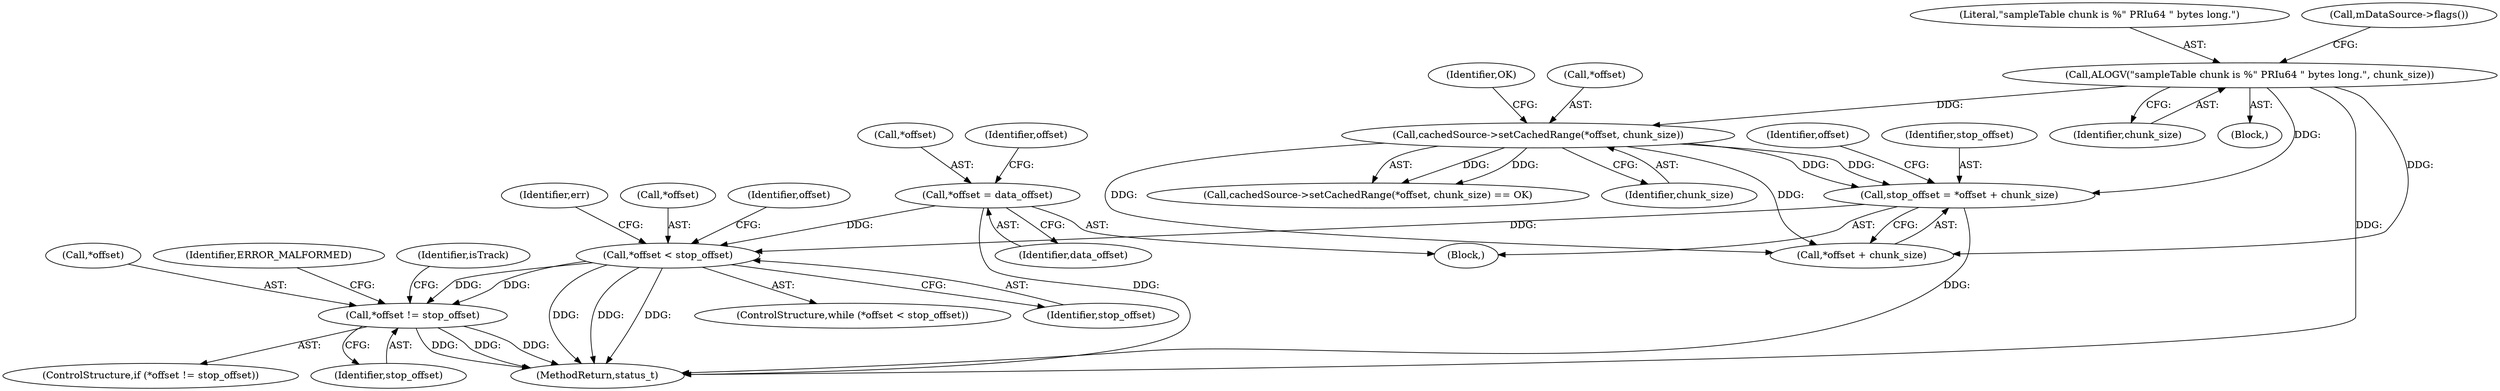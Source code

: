 digraph "0_Android_6fe85f7e15203e48df2cc3e8e1c4bc6ad49dc968@pointer" {
"1000479" [label="(Call,*offset < stop_offset)"];
"1000474" [label="(Call,*offset = data_offset)"];
"1000468" [label="(Call,stop_offset = *offset + chunk_size)"];
"1000395" [label="(Call,cachedSource->setCachedRange(*offset, chunk_size))"];
"1000378" [label="(Call,ALOGV(\"sampleTable chunk is %\" PRIu64 \" bytes long.\", chunk_size))"];
"1000500" [label="(Call,*offset != stop_offset)"];
"1000479" [label="(Call,*offset < stop_offset)"];
"1000379" [label="(Literal,\"sampleTable chunk is %\" PRIu64 \" bytes long.\")"];
"1000368" [label="(Block,)"];
"1000399" [label="(Identifier,OK)"];
"1000501" [label="(Call,*offset)"];
"1000380" [label="(Identifier,chunk_size)"];
"1000499" [label="(ControlStructure,if (*offset != stop_offset))"];
"1000486" [label="(Identifier,err)"];
"1000506" [label="(Identifier,ERROR_MALFORMED)"];
"1000508" [label="(Identifier,isTrack)"];
"1000475" [label="(Call,*offset)"];
"1000394" [label="(Call,cachedSource->setCachedRange(*offset, chunk_size) == OK)"];
"1002927" [label="(MethodReturn,status_t)"];
"1000395" [label="(Call,cachedSource->setCachedRange(*offset, chunk_size))"];
"1000398" [label="(Identifier,chunk_size)"];
"1000503" [label="(Identifier,stop_offset)"];
"1000477" [label="(Identifier,data_offset)"];
"1000476" [label="(Identifier,offset)"];
"1000377" [label="(Block,)"];
"1000378" [label="(Call,ALOGV(\"sampleTable chunk is %\" PRIu64 \" bytes long.\", chunk_size))"];
"1000383" [label="(Call,mDataSource->flags())"];
"1000478" [label="(ControlStructure,while (*offset < stop_offset))"];
"1000470" [label="(Call,*offset + chunk_size)"];
"1000396" [label="(Call,*offset)"];
"1000500" [label="(Call,*offset != stop_offset)"];
"1000482" [label="(Identifier,stop_offset)"];
"1000480" [label="(Call,*offset)"];
"1000474" [label="(Call,*offset = data_offset)"];
"1000481" [label="(Identifier,offset)"];
"1000468" [label="(Call,stop_offset = *offset + chunk_size)"];
"1000469" [label="(Identifier,stop_offset)"];
"1000502" [label="(Identifier,offset)"];
"1000479" -> "1000478"  [label="AST: "];
"1000479" -> "1000482"  [label="CFG: "];
"1000480" -> "1000479"  [label="AST: "];
"1000482" -> "1000479"  [label="AST: "];
"1000486" -> "1000479"  [label="CFG: "];
"1000502" -> "1000479"  [label="CFG: "];
"1000479" -> "1002927"  [label="DDG: "];
"1000479" -> "1002927"  [label="DDG: "];
"1000479" -> "1002927"  [label="DDG: "];
"1000474" -> "1000479"  [label="DDG: "];
"1000468" -> "1000479"  [label="DDG: "];
"1000479" -> "1000500"  [label="DDG: "];
"1000479" -> "1000500"  [label="DDG: "];
"1000474" -> "1000368"  [label="AST: "];
"1000474" -> "1000477"  [label="CFG: "];
"1000475" -> "1000474"  [label="AST: "];
"1000477" -> "1000474"  [label="AST: "];
"1000481" -> "1000474"  [label="CFG: "];
"1000474" -> "1002927"  [label="DDG: "];
"1000468" -> "1000368"  [label="AST: "];
"1000468" -> "1000470"  [label="CFG: "];
"1000469" -> "1000468"  [label="AST: "];
"1000470" -> "1000468"  [label="AST: "];
"1000476" -> "1000468"  [label="CFG: "];
"1000468" -> "1002927"  [label="DDG: "];
"1000395" -> "1000468"  [label="DDG: "];
"1000395" -> "1000468"  [label="DDG: "];
"1000378" -> "1000468"  [label="DDG: "];
"1000395" -> "1000394"  [label="AST: "];
"1000395" -> "1000398"  [label="CFG: "];
"1000396" -> "1000395"  [label="AST: "];
"1000398" -> "1000395"  [label="AST: "];
"1000399" -> "1000395"  [label="CFG: "];
"1000395" -> "1000394"  [label="DDG: "];
"1000395" -> "1000394"  [label="DDG: "];
"1000378" -> "1000395"  [label="DDG: "];
"1000395" -> "1000470"  [label="DDG: "];
"1000395" -> "1000470"  [label="DDG: "];
"1000378" -> "1000377"  [label="AST: "];
"1000378" -> "1000380"  [label="CFG: "];
"1000379" -> "1000378"  [label="AST: "];
"1000380" -> "1000378"  [label="AST: "];
"1000383" -> "1000378"  [label="CFG: "];
"1000378" -> "1002927"  [label="DDG: "];
"1000378" -> "1000470"  [label="DDG: "];
"1000500" -> "1000499"  [label="AST: "];
"1000500" -> "1000503"  [label="CFG: "];
"1000501" -> "1000500"  [label="AST: "];
"1000503" -> "1000500"  [label="AST: "];
"1000506" -> "1000500"  [label="CFG: "];
"1000508" -> "1000500"  [label="CFG: "];
"1000500" -> "1002927"  [label="DDG: "];
"1000500" -> "1002927"  [label="DDG: "];
"1000500" -> "1002927"  [label="DDG: "];
}

